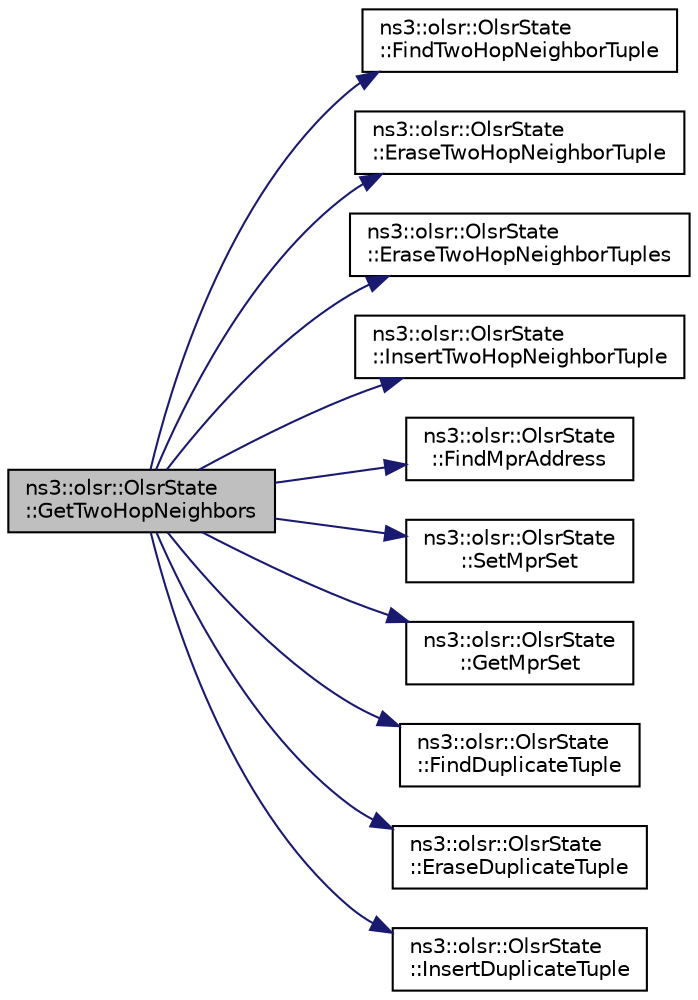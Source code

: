 digraph "ns3::olsr::OlsrState::GetTwoHopNeighbors"
{
  edge [fontname="Helvetica",fontsize="10",labelfontname="Helvetica",labelfontsize="10"];
  node [fontname="Helvetica",fontsize="10",shape=record];
  rankdir="LR";
  Node1 [label="ns3::olsr::OlsrState\l::GetTwoHopNeighbors",height=0.2,width=0.4,color="black", fillcolor="grey75", style="filled", fontcolor="black"];
  Node1 -> Node2 [color="midnightblue",fontsize="10",style="solid"];
  Node2 [label="ns3::olsr::OlsrState\l::FindTwoHopNeighborTuple",height=0.2,width=0.4,color="black", fillcolor="white", style="filled",URL="$d1/d02/classns3_1_1olsr_1_1OlsrState.html#a420ef02aeb9997bff09bbebd6a72e642"];
  Node1 -> Node3 [color="midnightblue",fontsize="10",style="solid"];
  Node3 [label="ns3::olsr::OlsrState\l::EraseTwoHopNeighborTuple",height=0.2,width=0.4,color="black", fillcolor="white", style="filled",URL="$d1/d02/classns3_1_1olsr_1_1OlsrState.html#adcf079d794ae8637cd1245c4705efc2c"];
  Node1 -> Node4 [color="midnightblue",fontsize="10",style="solid"];
  Node4 [label="ns3::olsr::OlsrState\l::EraseTwoHopNeighborTuples",height=0.2,width=0.4,color="black", fillcolor="white", style="filled",URL="$d1/d02/classns3_1_1olsr_1_1OlsrState.html#a42bb2907567fb9ab9b17d28476c9859b"];
  Node1 -> Node5 [color="midnightblue",fontsize="10",style="solid"];
  Node5 [label="ns3::olsr::OlsrState\l::InsertTwoHopNeighborTuple",height=0.2,width=0.4,color="black", fillcolor="white", style="filled",URL="$d1/d02/classns3_1_1olsr_1_1OlsrState.html#ab1fcedee8cd07d9067b1e5db4a84c80e"];
  Node1 -> Node6 [color="midnightblue",fontsize="10",style="solid"];
  Node6 [label="ns3::olsr::OlsrState\l::FindMprAddress",height=0.2,width=0.4,color="black", fillcolor="white", style="filled",URL="$d1/d02/classns3_1_1olsr_1_1OlsrState.html#aa73e8ae0cc7d2d68b148cc5937259d03"];
  Node1 -> Node7 [color="midnightblue",fontsize="10",style="solid"];
  Node7 [label="ns3::olsr::OlsrState\l::SetMprSet",height=0.2,width=0.4,color="black", fillcolor="white", style="filled",URL="$d1/d02/classns3_1_1olsr_1_1OlsrState.html#a8c59c2a9b6932ad26772f7041bd4d4e3"];
  Node1 -> Node8 [color="midnightblue",fontsize="10",style="solid"];
  Node8 [label="ns3::olsr::OlsrState\l::GetMprSet",height=0.2,width=0.4,color="black", fillcolor="white", style="filled",URL="$d1/d02/classns3_1_1olsr_1_1OlsrState.html#ab4a6c1375ec139188c7894202ace1bfb"];
  Node1 -> Node9 [color="midnightblue",fontsize="10",style="solid"];
  Node9 [label="ns3::olsr::OlsrState\l::FindDuplicateTuple",height=0.2,width=0.4,color="black", fillcolor="white", style="filled",URL="$d1/d02/classns3_1_1olsr_1_1OlsrState.html#ab00d5bb24a075329d19cf44af31524d1"];
  Node1 -> Node10 [color="midnightblue",fontsize="10",style="solid"];
  Node10 [label="ns3::olsr::OlsrState\l::EraseDuplicateTuple",height=0.2,width=0.4,color="black", fillcolor="white", style="filled",URL="$d1/d02/classns3_1_1olsr_1_1OlsrState.html#ae5c6cc7ca8d102f3ac28026dd84149c4"];
  Node1 -> Node11 [color="midnightblue",fontsize="10",style="solid"];
  Node11 [label="ns3::olsr::OlsrState\l::InsertDuplicateTuple",height=0.2,width=0.4,color="black", fillcolor="white", style="filled",URL="$d1/d02/classns3_1_1olsr_1_1OlsrState.html#a70d7c134bee69a2f22ad6daeaba8f0f8"];
}

